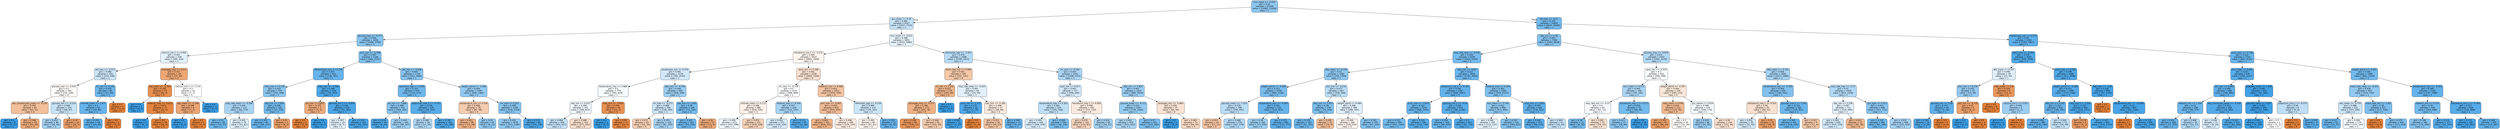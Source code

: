 digraph Tree {
node [shape=box, style="filled, rounded", color="black", fontname="helvetica"] ;
edge [fontname="helvetica"] ;
0 [label="bun_mean <= -0.443\ngini = 0.42\nsamples = 21169\nvalue = [10062, 23428]\nclass = 1", fillcolor="#8ec7f0"] ;
1 [label="gcs_motor <= 0.26\ngini = 0.485\nsamples = 8327\nvalue = [5437, 7733]\nclass = 1", fillcolor="#c4e2f7"] ;
0 -> 1 [labeldistance=2.5, labelangle=45, headlabel="True"] ;
2 [label="glucose_max <= -0.777\ngini = 0.406\nsamples = 2426\nvalue = [1086, 2749]\nclass = 1", fillcolor="#87c4ef"] ;
1 -> 2 ;
3 [label="calcium_min.1 <= 0.992\ngini = 0.497\nsamples = 258\nvalue = [186, 218]\nclass = 1", fillcolor="#e2f1fb"] ;
2 -> 3 ;
4 [label="ptt_max <= -0.313\ngini = 0.488\nsamples = 229\nvalue = [153, 208]\nclass = 1", fillcolor="#cbe5f8"] ;
3 -> 4 ;
5 [label="glucose_max <= -0.932\ngini = 0.5\nsamples = 165\nvalue = [132, 128]\nclass = 0", fillcolor="#fefbf9"] ;
4 -> 5 ;
6 [label="abs_lymphocytes_mean <= -0.145\ngini = 0.442\nsamples = 62\nvalue = [63, 31]\nclass = 0", fillcolor="#f2bf9a"] ;
5 -> 6 ;
7 [label="gini = 0.0\nsamples = 8\nvalue = [0, 11]\nclass = 1", fillcolor="#399de5"] ;
6 -> 7 ;
8 [label="gini = 0.366\nsamples = 54\nvalue = [63, 20]\nclass = 0", fillcolor="#eda978"] ;
6 -> 8 ;
9 [label="glucose_min <= -0.214\ngini = 0.486\nsamples = 103\nvalue = [69, 97]\nclass = 1", fillcolor="#c6e3f7"] ;
5 -> 9 ;
10 [label="gini = 0.453\nsamples = 89\nvalue = [49, 92]\nclass = 1", fillcolor="#a2d1f3"] ;
9 -> 10 ;
11 [label="gini = 0.32\nsamples = 14\nvalue = [20, 5]\nclass = 0", fillcolor="#eca06a"] ;
9 -> 11 ;
12 [label="inr_min <= 4.156\ngini = 0.329\nsamples = 64\nvalue = [21, 80]\nclass = 1", fillcolor="#6db7ec"] ;
4 -> 12 ;
13 [label="chloride_mean <= 1.977\ngini = 0.3\nsamples = 62\nvalue = [18, 80]\nclass = 1", fillcolor="#66b3eb"] ;
12 -> 13 ;
14 [label="gini = 0.254\nsamples = 59\nvalue = [14, 80]\nclass = 1", fillcolor="#5caeea"] ;
13 -> 14 ;
15 [label="gini = 0.0\nsamples = 3\nvalue = [4, 0]\nclass = 0", fillcolor="#e58139"] ;
13 -> 15 ;
16 [label="gini = 0.0\nsamples = 2\nvalue = [3, 0]\nclass = 0", fillcolor="#e58139"] ;
12 -> 16 ;
17 [label="aniongap_max <= 0.217\ngini = 0.357\nsamples = 29\nvalue = [33, 10]\nclass = 0", fillcolor="#eda775"] ;
3 -> 17 ;
18 [label="sbp_mean <= -0.704\ngini = 0.185\nsamples = 19\nvalue = [26, 3]\nclass = 0", fillcolor="#e89050"] ;
17 -> 18 ;
19 [label="gini = 0.0\nsamples = 2\nvalue = [0, 2]\nclass = 1", fillcolor="#399de5"] ;
18 -> 19 ;
20 [label="totalco2_max <= -0.653\ngini = 0.071\nsamples = 17\nvalue = [26, 1]\nclass = 0", fillcolor="#e68641"] ;
18 -> 20 ;
21 [label="gini = 0.0\nsamples = 1\nvalue = [0, 1]\nclass = 1", fillcolor="#399de5"] ;
20 -> 21 ;
22 [label="gini = 0.0\nsamples = 16\nvalue = [26, 0]\nclass = 0", fillcolor="#e58139"] ;
20 -> 22 ;
23 [label="calcium_min.1 <= 1.114\ngini = 0.5\nsamples = 10\nvalue = [7, 7]\nclass = 0", fillcolor="#ffffff"] ;
17 -> 23 ;
24 [label="sbp_mean <= -0.199\ngini = 0.346\nsamples = 6\nvalue = [7, 2]\nclass = 0", fillcolor="#eca572"] ;
23 -> 24 ;
25 [label="gini = 0.0\nsamples = 1\nvalue = [0, 2]\nclass = 1", fillcolor="#399de5"] ;
24 -> 25 ;
26 [label="gini = 0.0\nsamples = 5\nvalue = [7, 0]\nclass = 0", fillcolor="#e58139"] ;
24 -> 26 ;
27 [label="gini = 0.0\nsamples = 4\nvalue = [0, 5]\nclass = 1", fillcolor="#399de5"] ;
23 -> 27 ;
28 [label="po2_max <= -0.348\ngini = 0.387\nsamples = 2168\nvalue = [900, 2531]\nclass = 1", fillcolor="#7fc0ee"] ;
2 -> 28 ;
29 [label="temperature_max <= 0.376\ngini = 0.307\nsamples = 452\nvalue = [138, 591]\nclass = 1", fillcolor="#67b4eb"] ;
28 -> 29 ;
30 [label="mbp_max <= 0.159\ngini = 0.415\nsamples = 224\nvalue = [103, 248]\nclass = 1", fillcolor="#8bc6f0"] ;
29 -> 30 ;
31 [label="resp_rate_mean <= -0.596\ngini = 0.459\nsamples = 123\nvalue = [66, 119]\nclass = 1", fillcolor="#a7d3f3"] ;
30 -> 31 ;
32 [label="gini = 0.33\nsamples = 44\nvalue = [15, 57]\nclass = 1", fillcolor="#6db7ec"] ;
31 -> 32 ;
33 [label="gini = 0.495\nsamples = 79\nvalue = [51, 62]\nclass = 1", fillcolor="#dceefa"] ;
31 -> 33 ;
34 [label="sbp_min <= 2.055\ngini = 0.346\nsamples = 101\nvalue = [37, 129]\nclass = 1", fillcolor="#72b9ec"] ;
30 -> 34 ;
35 [label="gini = 0.303\nsamples = 94\nvalue = [29, 127]\nclass = 1", fillcolor="#66b3eb"] ;
34 -> 35 ;
36 [label="gini = 0.32\nsamples = 7\nvalue = [8, 2]\nclass = 0", fillcolor="#eca06a"] ;
34 -> 36 ;
37 [label="mbp_max <= -1.056\ngini = 0.168\nsamples = 228\nvalue = [35, 343]\nclass = 1", fillcolor="#4da7e8"] ;
29 -> 37 ;
38 [label="ptt_max <= 0.851\ngini = 0.375\nsamples = 3\nvalue = [3, 1]\nclass = 0", fillcolor="#eeab7b"] ;
37 -> 38 ;
39 [label="gini = 0.0\nsamples = 2\nvalue = [3, 0]\nclass = 0", fillcolor="#e58139"] ;
38 -> 39 ;
40 [label="gini = 0.0\nsamples = 1\nvalue = [0, 1]\nclass = 1", fillcolor="#399de5"] ;
38 -> 40 ;
41 [label="glucose_min.2 <= -0.905\ngini = 0.156\nsamples = 225\nvalue = [32, 342]\nclass = 1", fillcolor="#4ca6e7"] ;
37 -> 41 ;
42 [label="gini = 0.497\nsamples = 10\nvalue = [6, 7]\nclass = 1", fillcolor="#e3f1fb"] ;
41 -> 42 ;
43 [label="gini = 0.134\nsamples = 215\nvalue = [26, 335]\nclass = 1", fillcolor="#48a5e7"] ;
41 -> 43 ;
44 [label="sbp_min <= -0.646\ngini = 0.405\nsamples = 1716\nvalue = [762, 1940]\nclass = 1", fillcolor="#87c3ef"] ;
28 -> 44 ;
45 [label="admission_age <= 0.065\ngini = 0.333\nsamples = 470\nvalue = [154, 575]\nclass = 1", fillcolor="#6eb7ec"] ;
44 -> 45 ;
46 [label="ph_min <= -1.886\ngini = 0.408\nsamples = 231\nvalue = [104, 260]\nclass = 1", fillcolor="#88c4ef"] ;
45 -> 46 ;
47 [label="gini = 0.159\nsamples = 39\nvalue = [6, 63]\nclass = 1", fillcolor="#4ca6e7"] ;
46 -> 47 ;
48 [label="gini = 0.444\nsamples = 192\nvalue = [98, 197]\nclass = 1", fillcolor="#9bcef2"] ;
46 -> 48 ;
49 [label="potassium_max.1 <= -0.751\ngini = 0.236\nsamples = 239\nvalue = [50, 315]\nclass = 1", fillcolor="#58ade9"] ;
45 -> 49 ;
50 [label="gini = 0.466\nsamples = 29\nvalue = [17, 29]\nclass = 1", fillcolor="#add6f4"] ;
49 -> 50 ;
51 [label="gini = 0.185\nsamples = 210\nvalue = [33, 286]\nclass = 1", fillcolor="#50a8e8"] ;
49 -> 51 ;
52 [label="weight_admit <= -1.269\ngini = 0.426\nsamples = 1246\nvalue = [608, 1365]\nclass = 1", fillcolor="#91c9f1"] ;
44 -> 52 ;
53 [label="temperature_min <= 0.336\ngini = 0.468\nsamples = 78\nvalue = [82, 49]\nclass = 0", fillcolor="#f5ccaf"] ;
52 -> 53 ;
54 [label="gini = 0.401\nsamples = 58\nvalue = [73, 28]\nclass = 0", fillcolor="#efb185"] ;
53 -> 54 ;
55 [label="gini = 0.42\nsamples = 20\nvalue = [9, 21]\nclass = 1", fillcolor="#8ec7f0"] ;
53 -> 55 ;
56 [label="inr_max <= 0.201\ngini = 0.408\nsamples = 1168\nvalue = [526, 1316]\nclass = 1", fillcolor="#88c4ef"] ;
52 -> 56 ;
57 [label="gini = 0.422\nsamples = 1078\nvalue = [513, 1180]\nclass = 1", fillcolor="#8fc8f0"] ;
56 -> 57 ;
58 [label="gini = 0.159\nsamples = 90\nvalue = [13, 136]\nclass = 1", fillcolor="#4ca6e7"] ;
56 -> 58 ;
59 [label="bun_mean <= -0.615\ngini = 0.498\nsamples = 5901\nvalue = [4351, 4984]\nclass = 1", fillcolor="#e6f3fc"] ;
1 -> 59 ;
60 [label="hematocrit_min.1 <= -0.231\ngini = 0.499\nsamples = 3415\nvalue = [2802, 2569]\nclass = 0", fillcolor="#fdf5ef"] ;
59 -> 60 ;
61 [label="baseexcess_min <= 0.276\ngini = 0.491\nsamples = 1179\nvalue = [799, 1043]\nclass = 1", fillcolor="#d1e8f9"] ;
60 -> 61 ;
62 [label="temperature_max <= 2.886\ngini = 0.5\nsamples = 779\nvalue = [591, 625]\nclass = 1", fillcolor="#f4fafe"] ;
61 -> 62 ;
63 [label="sbp_min <= 0.033\ngini = 0.499\nsamples = 761\nvalue = [568, 622]\nclass = 1", fillcolor="#eef6fd"] ;
62 -> 63 ;
64 [label="gini = 0.484\nsamples = 449\nvalue = [293, 421]\nclass = 1", fillcolor="#c3e1f7"] ;
63 -> 64 ;
65 [label="gini = 0.488\nsamples = 312\nvalue = [275, 201]\nclass = 0", fillcolor="#f8ddca"] ;
63 -> 65 ;
66 [label="mbp_min <= -0.824\ngini = 0.204\nsamples = 18\nvalue = [23, 3]\nclass = 0", fillcolor="#e89153"] ;
62 -> 66 ;
67 [label="gini = 0.0\nsamples = 1\nvalue = [0, 2]\nclass = 1", fillcolor="#399de5"] ;
66 -> 67 ;
68 [label="gini = 0.08\nsamples = 17\nvalue = [23, 1]\nclass = 0", fillcolor="#e68642"] ;
66 -> 68 ;
69 [label="sbp_max <= -0.336\ngini = 0.444\nsamples = 400\nvalue = [208, 418]\nclass = 1", fillcolor="#9ccef2"] ;
61 -> 69 ;
70 [label="inr_max <= -0.273\ngini = 0.489\nsamples = 206\nvalue = [136, 184]\nclass = 1", fillcolor="#cbe5f8"] ;
69 -> 70 ;
71 [label="gini = 0.472\nsamples = 63\nvalue = [55, 34]\nclass = 0", fillcolor="#f5cfb3"] ;
70 -> 71 ;
72 [label="gini = 0.455\nsamples = 143\nvalue = [81, 150]\nclass = 1", fillcolor="#a4d2f3"] ;
70 -> 72 ;
73 [label="sbp_min <= 1.592\ngini = 0.36\nsamples = 194\nvalue = [72, 234]\nclass = 1", fillcolor="#76bbed"] ;
69 -> 73 ;
74 [label="gini = 0.325\nsamples = 182\nvalue = [59, 230]\nclass = 1", fillcolor="#6cb6ec"] ;
73 -> 74 ;
75 [label="gini = 0.36\nsamples = 12\nvalue = [13, 4]\nclass = 0", fillcolor="#eda876"] ;
73 -> 75 ;
76 [label="spo2_min <= 0.268\ngini = 0.491\nsamples = 2236\nvalue = [2003, 1526]\nclass = 0", fillcolor="#f9e1d0"] ;
60 -> 76 ;
77 [label="inr_max <= -0.178\ngini = 0.5\nsamples = 1214\nvalue = [948, 968]\nclass = 1", fillcolor="#fbfdfe"] ;
76 -> 77 ;
78 [label="chloride_mean <= 0.112\ngini = 0.498\nsamples = 986\nvalue = [816, 726]\nclass = 0", fillcolor="#fcf1e9"] ;
77 -> 78 ;
79 [label="gini = 0.499\nsamples = 615\nvalue = [457, 498]\nclass = 1", fillcolor="#eff7fd"] ;
78 -> 79 ;
80 [label="gini = 0.475\nsamples = 371\nvalue = [359, 228]\nclass = 0", fillcolor="#f6d1b7"] ;
78 -> 80 ;
81 [label="totalco2_max <= 0.244\ngini = 0.457\nsamples = 228\nvalue = [132, 242]\nclass = 1", fillcolor="#a5d2f3"] ;
77 -> 81 ;
82 [label="gini = 0.492\nsamples = 171\nvalue = [120, 154]\nclass = 1", fillcolor="#d3e9f9"] ;
81 -> 82 ;
83 [label="gini = 0.211\nsamples = 57\nvalue = [12, 88]\nclass = 1", fillcolor="#54aae9"] ;
81 -> 83 ;
84 [label="totalco2_max <= 0.468\ngini = 0.453\nsamples = 1022\nvalue = [1055, 558]\nclass = 0", fillcolor="#f3c4a2"] ;
76 -> 84 ;
85 [label="po2_max <= -0.007\ngini = 0.433\nsamples = 910\nvalue = [979, 455]\nclass = 0", fillcolor="#f1bc95"] ;
84 -> 85 ;
86 [label="gini = 0.404\nsamples = 721\nvalue = [820, 321]\nclass = 0", fillcolor="#efb287"] ;
85 -> 86 ;
87 [label="gini = 0.496\nsamples = 189\nvalue = [159, 134]\nclass = 0", fillcolor="#fbebe0"] ;
85 -> 87 ;
88 [label="admission_age <= -0.218\ngini = 0.489\nsamples = 112\nvalue = [76, 103]\nclass = 1", fillcolor="#cbe5f8"] ;
84 -> 88 ;
89 [label="gini = 0.499\nsamples = 80\nvalue = [67, 61]\nclass = 0", fillcolor="#fdf4ed"] ;
88 -> 89 ;
90 [label="gini = 0.291\nsamples = 32\nvalue = [9, 42]\nclass = 1", fillcolor="#63b2eb"] ;
88 -> 90 ;
91 [label="admission_age <= -1.507\ngini = 0.476\nsamples = 2486\nvalue = [1549, 2415]\nclass = 1", fillcolor="#b8dcf6"] ;
59 -> 91 ;
92 [label="heart_rate_min <= 0.989\ngini = 0.461\nsamples = 245\nvalue = [251, 141]\nclass = 0", fillcolor="#f4c8a8"] ;
91 -> 92 ;
93 [label="inr_min <= 1.231\ngini = 0.412\nsamples = 176\nvalue = [201, 82]\nclass = 0", fillcolor="#f0b48a"] ;
92 -> 93 ;
94 [label="aniongap_max <= -0.177\ngini = 0.398\nsamples = 173\nvalue = [201, 76]\nclass = 0", fillcolor="#efb184"] ;
93 -> 94 ;
95 [label="gini = 0.248\nsamples = 81\nvalue = [100, 17]\nclass = 0", fillcolor="#e9965b"] ;
94 -> 95 ;
96 [label="gini = 0.466\nsamples = 92\nvalue = [101, 59]\nclass = 0", fillcolor="#f4cbad"] ;
94 -> 96 ;
97 [label="gini = 0.0\nsamples = 3\nvalue = [0, 6]\nclass = 1", fillcolor="#399de5"] ;
93 -> 97 ;
98 [label="resp_rate_mean <= -0.625\ngini = 0.497\nsamples = 69\nvalue = [50, 59]\nclass = 1", fillcolor="#e1f0fb"] ;
92 -> 98 ;
99 [label="pco2_min <= 1.137\ngini = 0.172\nsamples = 12\nvalue = [2, 19]\nclass = 1", fillcolor="#4ea7e8"] ;
98 -> 99 ;
100 [label="gini = 0.095\nsamples = 11\nvalue = [1, 19]\nclass = 1", fillcolor="#43a2e6"] ;
99 -> 100 ;
101 [label="gini = 0.0\nsamples = 1\nvalue = [1, 0]\nclass = 0", fillcolor="#e58139"] ;
99 -> 101 ;
102 [label="po2_min <= -0.166\ngini = 0.496\nsamples = 57\nvalue = [48, 40]\nclass = 0", fillcolor="#fbeade"] ;
98 -> 102 ;
103 [label="gini = 0.451\nsamples = 44\nvalue = [44, 23]\nclass = 0", fillcolor="#f3c3a0"] ;
102 -> 103 ;
104 [label="gini = 0.308\nsamples = 13\nvalue = [4, 17]\nclass = 1", fillcolor="#68b4eb"] ;
102 -> 104 ;
105 [label="inr_max <= -0.381\ngini = 0.463\nsamples = 2241\nvalue = [1298, 2274]\nclass = 1", fillcolor="#aad5f4"] ;
91 -> 105 ;
106 [label="spo2_min <= 0.417\ngini = 0.492\nsamples = 717\nvalue = [498, 640]\nclass = 1", fillcolor="#d3e9f9"] ;
105 -> 106 ;
107 [label="temperature_max <= 0.301\ngini = 0.481\nsamples = 524\nvalue = [341, 508]\nclass = 1", fillcolor="#bedff6"] ;
106 -> 107 ;
108 [label="gini = 0.493\nsamples = 420\nvalue = [299, 378]\nclass = 1", fillcolor="#d6ebfa"] ;
107 -> 108 ;
109 [label="gini = 0.369\nsamples = 104\nvalue = [42, 130]\nclass = 1", fillcolor="#79bded"] ;
107 -> 109 ;
110 [label="hematocrit_max.1 <= 0.959\ngini = 0.496\nsamples = 193\nvalue = [157, 132]\nclass = 0", fillcolor="#fbebdf"] ;
106 -> 110 ;
111 [label="gini = 0.478\nsamples = 143\nvalue = [133, 87]\nclass = 0", fillcolor="#f6d3bb"] ;
110 -> 111 ;
112 [label="gini = 0.454\nsamples = 50\nvalue = [24, 45]\nclass = 1", fillcolor="#a3d1f3"] ;
110 -> 112 ;
113 [label="dbp_min <= 1.804\ngini = 0.441\nsamples = 1524\nvalue = [800, 1634]\nclass = 1", fillcolor="#9acdf2"] ;
105 -> 113 ;
114 [label="glucose_mean <= -0.112\ngini = 0.433\nsamples = 1447\nvalue = [736, 1584]\nclass = 1", fillcolor="#95cbf1"] ;
113 -> 114 ;
115 [label="gini = 0.461\nsamples = 915\nvalue = [521, 922]\nclass = 1", fillcolor="#a9d4f4"] ;
114 -> 115 ;
116 [label="gini = 0.37\nsamples = 532\nvalue = [215, 662]\nclass = 1", fillcolor="#79bded"] ;
114 -> 116 ;
117 [label="aniongap_min <= -0.964\ngini = 0.492\nsamples = 77\nvalue = [64, 50]\nclass = 0", fillcolor="#f9e3d4"] ;
113 -> 117 ;
118 [label="gini = 0.0\nsamples = 5\nvalue = [0, 6]\nclass = 1", fillcolor="#399de5"] ;
117 -> 118 ;
119 [label="gini = 0.483\nsamples = 72\nvalue = [64, 44]\nclass = 0", fillcolor="#f7d8c1"] ;
117 -> 119 ;
120 [label="ptt_max <= -0.27\ngini = 0.352\nsamples = 12842\nvalue = [4625, 15695]\nclass = 1", fillcolor="#73baed"] ;
0 -> 120 [labeldistance=2.5, labelangle=-45, headlabel="False"] ;
121 [label="sbp_min <= 0.48\ngini = 0.403\nsamples = 7596\nvalue = [3344, 8628]\nclass = 1", fillcolor="#86c3ef"] ;
120 -> 121 ;
122 [label="resp_rate_max <= -0.559\ngini = 0.359\nsamples = 5244\nvalue = [1943, 6350]\nclass = 1", fillcolor="#76bbed"] ;
121 -> 122 ;
123 [label="dbp_mean <= -0.129\ngini = 0.42\nsamples = 1585\nvalue = [756, 1766]\nclass = 1", fillcolor="#8ec7f0"] ;
122 -> 123 ;
124 [label="weight_admit <= -0.509\ngini = 0.372\nsamples = 1018\nvalue = [400, 1218]\nclass = 1", fillcolor="#7abdee"] ;
123 -> 124 ;
125 [label="glucose_mean <= -1.033\ngini = 0.478\nsamples = 296\nvalue = [190, 291]\nclass = 1", fillcolor="#baddf6"] ;
124 -> 125 ;
126 [label="gini = 0.451\nsamples = 20\nvalue = [23, 12]\nclass = 0", fillcolor="#f3c3a0"] ;
125 -> 126 ;
127 [label="gini = 0.468\nsamples = 276\nvalue = [167, 279]\nclass = 1", fillcolor="#b0d8f5"] ;
125 -> 127 ;
128 [label="temperature_max <= -0.693\ngini = 0.301\nsamples = 722\nvalue = [210, 927]\nclass = 1", fillcolor="#66b3eb"] ;
124 -> 128 ;
129 [label="gini = 0.44\nsamples = 140\nvalue = [73, 150]\nclass = 1", fillcolor="#99cdf2"] ;
128 -> 129 ;
130 [label="gini = 0.255\nsamples = 582\nvalue = [137, 777]\nclass = 1", fillcolor="#5caeea"] ;
128 -> 130 ;
131 [label="po2_min <= -0.216\ngini = 0.477\nsamples = 567\nvalue = [356, 548]\nclass = 1", fillcolor="#baddf6"] ;
123 -> 131 ;
132 [label="dbp_min <= 1.023\ngini = 0.38\nsamples = 178\nvalue = [70, 204]\nclass = 1", fillcolor="#7dbfee"] ;
131 -> 132 ;
133 [label="gini = 0.329\nsamples = 163\nvalue = [51, 195]\nclass = 1", fillcolor="#6db7ec"] ;
132 -> 133 ;
134 [label="gini = 0.436\nsamples = 15\nvalue = [19, 9]\nclass = 0", fillcolor="#f1bd97"] ;
132 -> 134 ;
135 [label="weight_admit <= 0.496\ngini = 0.496\nsamples = 389\nvalue = [286, 344]\nclass = 1", fillcolor="#deeefb"] ;
131 -> 135 ;
136 [label="gini = 0.499\nsamples = 282\nvalue = [239, 215]\nclass = 0", fillcolor="#fcf2eb"] ;
135 -> 136 ;
137 [label="gini = 0.391\nsamples = 107\nvalue = [47, 129]\nclass = 1", fillcolor="#81c1ee"] ;
135 -> 137 ;
138 [label="dbp_min <= -0.04\ngini = 0.327\nsamples = 3659\nvalue = [1187, 4584]\nclass = 1", fillcolor="#6cb6ec"] ;
122 -> 138 ;
139 [label="potassium_max.1 <= 0.324\ngini = 0.291\nsamples = 2367\nvalue = [658, 3067]\nclass = 1", fillcolor="#63b2eb"] ;
138 -> 139 ;
140 [label="pco2_max <= -0.052\ngini = 0.315\nsamples = 1534\nvalue = [468, 1919]\nclass = 1", fillcolor="#69b5eb"] ;
139 -> 140 ;
141 [label="gini = 0.353\nsamples = 994\nvalue = [352, 1183]\nclass = 1", fillcolor="#74baed"] ;
140 -> 141 ;
142 [label="gini = 0.235\nsamples = 540\nvalue = [116, 736]\nclass = 1", fillcolor="#58ace9"] ;
140 -> 142 ;
143 [label="glucose_min.2 <= -0.26\ngini = 0.244\nsamples = 833\nvalue = [190, 1148]\nclass = 1", fillcolor="#5aade9"] ;
139 -> 143 ;
144 [label="gini = 0.304\nsamples = 326\nvalue = [99, 430]\nclass = 1", fillcolor="#67b4eb"] ;
143 -> 144 ;
145 [label="gini = 0.2\nsamples = 507\nvalue = [91, 718]\nclass = 1", fillcolor="#52a9e8"] ;
143 -> 145 ;
146 [label="totalco2_max <= 0.244\ngini = 0.383\nsamples = 1292\nvalue = [529, 1517]\nclass = 1", fillcolor="#7ebfee"] ;
138 -> 146 ;
147 [label="bun_mean <= -0.345\ngini = 0.421\nsamples = 866\nvalue = [411, 955]\nclass = 1", fillcolor="#8ec7f0"] ;
146 -> 147 ;
148 [label="gini = 0.496\nsamples = 150\nvalue = [112, 133]\nclass = 1", fillcolor="#e0f0fb"] ;
147 -> 148 ;
149 [label="gini = 0.391\nsamples = 716\nvalue = [299, 822]\nclass = 1", fillcolor="#81c1ee"] ;
147 -> 149 ;
150 [label="pco2_min <= 2.663\ngini = 0.287\nsamples = 426\nvalue = [118, 562]\nclass = 1", fillcolor="#63b2ea"] ;
146 -> 150 ;
151 [label="gini = 0.248\nsamples = 375\nvalue = [88, 519]\nclass = 1", fillcolor="#5baee9"] ;
150 -> 151 ;
152 [label="gini = 0.484\nsamples = 51\nvalue = [30, 43]\nclass = 1", fillcolor="#c3e1f7"] ;
150 -> 152 ;
153 [label="glucose_max <= -0.655\ngini = 0.472\nsamples = 2352\nvalue = [1401, 2278]\nclass = 1", fillcolor="#b3d9f5"] ;
121 -> 153 ;
154 [label="spo2_min <= -0.029\ngini = 0.5\nsamples = 502\nvalue = [384, 398]\nclass = 1", fillcolor="#f8fcfe"] ;
153 -> 154 ;
155 [label="bun_mean <= 0.071\ngini = 0.464\nsamples = 166\nvalue = [95, 165]\nclass = 1", fillcolor="#abd5f4"] ;
154 -> 155 ;
156 [label="resp_rate_min <= -0.23\ngini = 0.5\nsamples = 93\nvalue = [67, 71]\nclass = 1", fillcolor="#f4f9fe"] ;
155 -> 156 ;
157 [label="gini = 0.36\nsamples = 21\nvalue = [8, 26]\nclass = 1", fillcolor="#76bbed"] ;
156 -> 157 ;
158 [label="gini = 0.491\nsamples = 72\nvalue = [59, 45]\nclass = 0", fillcolor="#f9e1d0"] ;
156 -> 158 ;
159 [label="hematocrit_max.1 <= 0.573\ngini = 0.354\nsamples = 73\nvalue = [28, 94]\nclass = 1", fillcolor="#74baed"] ;
155 -> 159 ;
160 [label="gini = 0.411\nsamples = 57\nvalue = [28, 69]\nclass = 1", fillcolor="#89c5f0"] ;
159 -> 160 ;
161 [label="gini = 0.0\nsamples = 16\nvalue = [0, 25]\nclass = 1", fillcolor="#399de5"] ;
159 -> 161 ;
162 [label="weight_admit <= -0.597\ngini = 0.494\nsamples = 336\nvalue = [289, 233]\nclass = 0", fillcolor="#fae7d9"] ;
154 -> 162 ;
163 [label="mbp_mean <= 0.98\ngini = 0.424\nsamples = 112\nvalue = [123, 54]\nclass = 0", fillcolor="#f0b890"] ;
162 -> 163 ;
164 [label="gini = 0.302\nsamples = 67\nvalue = [88, 20]\nclass = 0", fillcolor="#eb9e66"] ;
163 -> 164 ;
165 [label="gini = 0.5\nsamples = 45\nvalue = [35, 34]\nclass = 0", fillcolor="#fefbf9"] ;
163 -> 165 ;
166 [label="gcs_verbal <= 0.618\ngini = 0.499\nsamples = 224\nvalue = [166, 179]\nclass = 1", fillcolor="#f1f8fd"] ;
162 -> 166 ;
167 [label="gini = 0.439\nsamples = 80\nvalue = [41, 85]\nclass = 1", fillcolor="#99ccf2"] ;
166 -> 167 ;
168 [label="gini = 0.49\nsamples = 144\nvalue = [125, 94]\nclass = 0", fillcolor="#f9e0ce"] ;
166 -> 168 ;
169 [label="dbp_mean <= -0.322\ngini = 0.456\nsamples = 1850\nvalue = [1017, 1880]\nclass = 1", fillcolor="#a4d2f3"] ;
153 -> 169 ;
170 [label="temperature_max <= -0.769\ngini = 0.393\nsamples = 430\nvalue = [184, 502]\nclass = 1", fillcolor="#82c1ef"] ;
169 -> 170 ;
171 [label="hematocrit_max.1 <= 0.025\ngini = 0.49\nsamples = 70\nvalue = [68, 51]\nclass = 0", fillcolor="#f8e0ce"] ;
170 -> 171 ;
172 [label="gini = 0.491\nsamples = 45\nvalue = [32, 42]\nclass = 1", fillcolor="#d0e8f9"] ;
171 -> 172 ;
173 [label="gini = 0.32\nsamples = 25\nvalue = [36, 9]\nclass = 0", fillcolor="#eca06a"] ;
171 -> 173 ;
174 [label="glucose_max.2 <= 3.292\ngini = 0.325\nsamples = 360\nvalue = [116, 451]\nclass = 1", fillcolor="#6cb6ec"] ;
170 -> 174 ;
175 [label="gini = 0.309\nsamples = 351\nvalue = [105, 445]\nclass = 1", fillcolor="#68b4eb"] ;
174 -> 175 ;
176 [label="gini = 0.457\nsamples = 9\nvalue = [11, 6]\nclass = 0", fillcolor="#f3c6a5"] ;
174 -> 176 ;
177 [label="resp_rate_max <= -0.17\ngini = 0.47\nsamples = 1420\nvalue = [833, 1378]\nclass = 1", fillcolor="#b1d8f5"] ;
169 -> 177 ;
178 [label="sbp_min <= 2.228\ngini = 0.497\nsamples = 721\nvalue = [516, 606]\nclass = 1", fillcolor="#e2f0fb"] ;
177 -> 178 ;
179 [label="gini = 0.491\nsamples = 649\nvalue = [433, 570]\nclass = 1", fillcolor="#cfe7f9"] ;
178 -> 179 ;
180 [label="gini = 0.422\nsamples = 72\nvalue = [83, 36]\nclass = 0", fillcolor="#f0b88f"] ;
178 -> 180 ;
181 [label="gcs_eyes <= 0.412\ngini = 0.413\nsamples = 699\nvalue = [317, 772]\nclass = 1", fillcolor="#8ac5f0"] ;
177 -> 181 ;
182 [label="gini = 0.332\nsamples = 291\nvalue = [92, 346]\nclass = 1", fillcolor="#6eb7ec"] ;
181 -> 182 ;
183 [label="gini = 0.452\nsamples = 408\nvalue = [225, 426]\nclass = 1", fillcolor="#a2d1f3"] ;
181 -> 183 ;
184 [label="baseexcess_min <= 0.073\ngini = 0.26\nsamples = 5246\nvalue = [1281, 7067]\nclass = 1", fillcolor="#5dafea"] ;
120 -> 184 ;
185 [label="spo2_max <= -4.392\ngini = 0.195\nsamples = 2522\nvalue = [436, 3536]\nclass = 1", fillcolor="#51a9e8"] ;
184 -> 185 ;
186 [label="dbp_mean <= 0.257\ngini = 0.496\nsamples = 34\nvalue = [25, 30]\nclass = 1", fillcolor="#deeffb"] ;
185 -> 186 ;
187 [label="po2_max <= 0.239\ngini = 0.433\nsamples = 25\nvalue = [13, 28]\nclass = 1", fillcolor="#95caf1"] ;
186 -> 187 ;
188 [label="glucose_min <= 2.95\ngini = 0.271\nsamples = 20\nvalue = [5, 26]\nclass = 1", fillcolor="#5fb0ea"] ;
187 -> 188 ;
189 [label="gini = 0.185\nsamples = 18\nvalue = [3, 26]\nclass = 1", fillcolor="#50a8e8"] ;
188 -> 189 ;
190 [label="gini = 0.0\nsamples = 2\nvalue = [2, 0]\nclass = 0", fillcolor="#e58139"] ;
188 -> 190 ;
191 [label="po2_min <= -0.716\ngini = 0.32\nsamples = 5\nvalue = [8, 2]\nclass = 0", fillcolor="#eca06a"] ;
187 -> 191 ;
192 [label="gini = 0.0\nsamples = 1\nvalue = [0, 2]\nclass = 1", fillcolor="#399de5"] ;
191 -> 192 ;
193 [label="gini = 0.0\nsamples = 4\nvalue = [8, 0]\nclass = 0", fillcolor="#e58139"] ;
191 -> 193 ;
194 [label="mbp_mean <= 0.8\ngini = 0.245\nsamples = 9\nvalue = [12, 2]\nclass = 0", fillcolor="#e9965a"] ;
186 -> 194 ;
195 [label="gini = 0.0\nsamples = 6\nvalue = [11, 0]\nclass = 0", fillcolor="#e58139"] ;
194 -> 195 ;
196 [label="calcium_min.1 <= 0.507\ngini = 0.444\nsamples = 3\nvalue = [1, 2]\nclass = 1", fillcolor="#9ccef2"] ;
194 -> 196 ;
197 [label="gini = 0.0\nsamples = 2\nvalue = [0, 2]\nclass = 1", fillcolor="#399de5"] ;
196 -> 197 ;
198 [label="gini = 0.0\nsamples = 1\nvalue = [1, 0]\nclass = 0", fillcolor="#e58139"] ;
196 -> 198 ;
199 [label="pco2_max <= 0.289\ngini = 0.188\nsamples = 2488\nvalue = [411, 3506]\nclass = 1", fillcolor="#50a8e8"] ;
185 -> 199 ;
200 [label="weight_admit <= -0.288\ngini = 0.221\nsamples = 1589\nvalue = [314, 2166]\nclass = 1", fillcolor="#56abe9"] ;
199 -> 200 ;
201 [label="dbp_min <= 0.763\ngini = 0.311\nsamples = 633\nvalue = [190, 795]\nclass = 1", fillcolor="#68b4eb"] ;
200 -> 201 ;
202 [label="gini = 0.286\nsamples = 580\nvalue = [156, 746]\nclass = 1", fillcolor="#62b1ea"] ;
201 -> 202 ;
203 [label="gini = 0.484\nsamples = 53\nvalue = [34, 49]\nclass = 1", fillcolor="#c2e1f7"] ;
201 -> 203 ;
204 [label="mbp_max <= -1.526\ngini = 0.152\nsamples = 956\nvalue = [124, 1371]\nclass = 1", fillcolor="#4ba6e7"] ;
200 -> 204 ;
205 [label="gini = 0.278\nsamples = 4\nvalue = [5, 1]\nclass = 0", fillcolor="#ea9a61"] ;
204 -> 205 ;
206 [label="gini = 0.147\nsamples = 952\nvalue = [119, 1370]\nclass = 1", fillcolor="#4aa6e7"] ;
204 -> 206 ;
207 [label="dbp_max <= -2.05\ngini = 0.126\nsamples = 899\nvalue = [97, 1340]\nclass = 1", fillcolor="#47a4e7"] ;
199 -> 207 ;
208 [label="gini = 0.0\nsamples = 2\nvalue = [5, 0]\nclass = 0", fillcolor="#e58139"] ;
207 -> 208 ;
209 [label="temperature_min <= -12.004\ngini = 0.12\nsamples = 897\nvalue = [92, 1340]\nclass = 1", fillcolor="#47a4e7"] ;
207 -> 209 ;
210 [label="gini = 0.0\nsamples = 1\nvalue = [1, 0]\nclass = 0", fillcolor="#e58139"] ;
209 -> 210 ;
211 [label="gini = 0.119\nsamples = 896\nvalue = [91, 1340]\nclass = 1", fillcolor="#46a4e7"] ;
209 -> 211 ;
212 [label="pco2_max <= -0.138\ngini = 0.312\nsamples = 2724\nvalue = [845, 3531]\nclass = 1", fillcolor="#68b4eb"] ;
184 -> 212 ;
213 [label="bun_mean <= 0.659\ngini = 0.227\nsamples = 878\nvalue = [184, 1227]\nclass = 1", fillcolor="#57ace9"] ;
212 -> 213 ;
214 [label="ptt_max <= 0.093\ngini = 0.269\nsamples = 666\nvalue = [169, 885]\nclass = 1", fillcolor="#5fb0ea"] ;
213 -> 214 ;
215 [label="totalco2_min <= 1.164\ngini = 0.33\nsamples = 298\nvalue = [99, 376]\nclass = 1", fillcolor="#6db7ec"] ;
214 -> 215 ;
216 [label="gini = 0.302\nsamples = 268\nvalue = [77, 339]\nclass = 1", fillcolor="#66b3eb"] ;
215 -> 216 ;
217 [label="gini = 0.468\nsamples = 30\nvalue = [22, 37]\nclass = 1", fillcolor="#afd7f4"] ;
215 -> 217 ;
218 [label="abs_monocytes_mean <= -0.538\ngini = 0.213\nsamples = 368\nvalue = [70, 509]\nclass = 1", fillcolor="#54aae9"] ;
214 -> 218 ;
219 [label="gini = 0.494\nsamples = 11\nvalue = [8, 10]\nclass = 1", fillcolor="#d7ebfa"] ;
218 -> 219 ;
220 [label="gini = 0.197\nsamples = 357\nvalue = [62, 499]\nclass = 1", fillcolor="#52a9e8"] ;
218 -> 220 ;
221 [label="platelets_mean <= 1.658\ngini = 0.081\nsamples = 212\nvalue = [15, 342]\nclass = 1", fillcolor="#42a1e6"] ;
213 -> 221 ;
222 [label="glucose_mean <= 2.837\ngini = 0.061\nsamples = 204\nvalue = [11, 336]\nclass = 1", fillcolor="#3fa0e6"] ;
221 -> 222 ;
223 [label="gini = 0.051\nsamples = 202\nvalue = [9, 334]\nclass = 1", fillcolor="#3ea0e6"] ;
222 -> 223 ;
224 [label="gini = 0.5\nsamples = 2\nvalue = [2, 2]\nclass = 0", fillcolor="#ffffff"] ;
222 -> 224 ;
225 [label="potassium_max.1 <= -0.273\ngini = 0.48\nsamples = 8\nvalue = [4, 6]\nclass = 1", fillcolor="#bddef6"] ;
221 -> 225 ;
226 [label="gini = 0.0\nsamples = 2\nvalue = [3, 0]\nclass = 0", fillcolor="#e58139"] ;
225 -> 226 ;
227 [label="gini = 0.245\nsamples = 6\nvalue = [1, 6]\nclass = 1", fillcolor="#5aade9"] ;
225 -> 227 ;
228 [label="weight_admit <= -0.401\ngini = 0.346\nsamples = 1846\nvalue = [661, 2304]\nclass = 1", fillcolor="#72b9ec"] ;
212 -> 228 ;
229 [label="heart_rate_mean <= -0.623\ngini = 0.429\nsamples = 652\nvalue = [324, 718]\nclass = 1", fillcolor="#92c9f1"] ;
228 -> 229 ;
230 [label="sbp_mean <= -0.754\ngini = 0.488\nsamples = 225\nvalue = [147, 200]\nclass = 1", fillcolor="#cbe5f8"] ;
229 -> 230 ;
231 [label="gini = 0.317\nsamples = 51\nvalue = [14, 57]\nclass = 1", fillcolor="#6ab5eb"] ;
230 -> 231 ;
232 [label="gini = 0.499\nsamples = 174\nvalue = [133, 143]\nclass = 1", fillcolor="#f1f8fd"] ;
230 -> 232 ;
233 [label="heart_rate_min <= -2.82\ngini = 0.38\nsamples = 427\nvalue = [177, 518]\nclass = 1", fillcolor="#7dbeee"] ;
229 -> 233 ;
234 [label="gini = 0.0\nsamples = 2\nvalue = [4, 0]\nclass = 0", fillcolor="#e58139"] ;
233 -> 234 ;
235 [label="gini = 0.375\nsamples = 425\nvalue = [173, 518]\nclass = 1", fillcolor="#7bbeee"] ;
233 -> 235 ;
236 [label="temperature_max <= -0.392\ngini = 0.289\nsamples = 1194\nvalue = [337, 1586]\nclass = 1", fillcolor="#63b2eb"] ;
228 -> 236 ;
237 [label="totalco2_min <= 0.122\ngini = 0.35\nsamples = 558\nvalue = [204, 698]\nclass = 1", fillcolor="#73baed"] ;
236 -> 237 ;
238 [label="gini = 0.396\nsamples = 381\nvalue = [170, 456]\nclass = 1", fillcolor="#83c2ef"] ;
237 -> 238 ;
239 [label="gini = 0.216\nsamples = 177\nvalue = [34, 242]\nclass = 1", fillcolor="#55abe9"] ;
237 -> 239 ;
240 [label="hematocrit_min.1 <= -0.769\ngini = 0.227\nsamples = 636\nvalue = [133, 888]\nclass = 1", fillcolor="#57ace9"] ;
236 -> 240 ;
241 [label="gini = 0.113\nsamples = 187\nvalue = [18, 281]\nclass = 1", fillcolor="#46a3e7"] ;
240 -> 241 ;
242 [label="gini = 0.268\nsamples = 449\nvalue = [115, 607]\nclass = 1", fillcolor="#5fb0ea"] ;
240 -> 242 ;
}